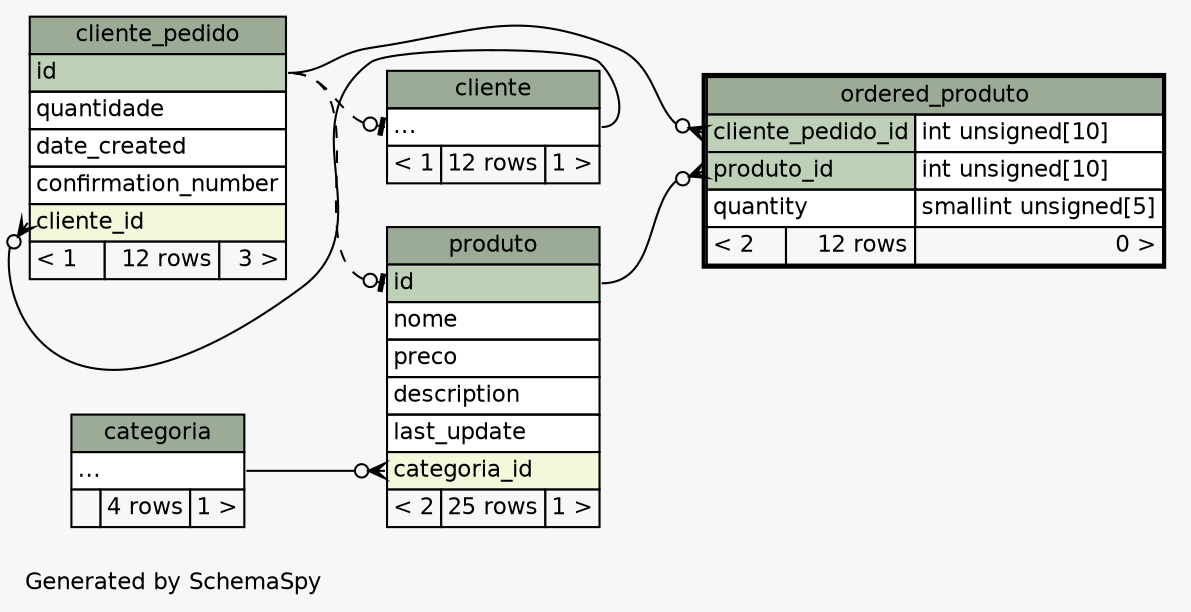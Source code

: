 // dot 2.38.0 on Linux 4.13.0-kali1-amd64
// SchemaSpy rev 590
digraph "impliedTwoDegreesRelationshipsDiagram" {
  graph [
    rankdir="RL"
    bgcolor="#f7f7f7"
    label="\nGenerated by SchemaSpy"
    labeljust="l"
    nodesep="0.18"
    ranksep="0.46"
    fontname="Helvetica"
    fontsize="11"
  ];
  node [
    fontname="Helvetica"
    fontsize="11"
    shape="plaintext"
  ];
  edge [
    arrowsize="0.8"
  ];
  "cliente":"elipses":w -> "cliente_pedido":"id":e [arrowhead=none dir=back arrowtail=teeodot style=dashed];
  "cliente_pedido":"cliente_id":w -> "cliente":"elipses":e [arrowhead=none dir=back arrowtail=crowodot];
  "ordered_produto":"cliente_pedido_id":w -> "cliente_pedido":"id":e [arrowhead=none dir=back arrowtail=crowodot];
  "ordered_produto":"produto_id":w -> "produto":"id":e [arrowhead=none dir=back arrowtail=crowodot];
  "produto":"categoria_id":w -> "categoria":"elipses":e [arrowhead=none dir=back arrowtail=crowodot];
  "produto":"id":w -> "cliente_pedido":"id":e [arrowhead=none dir=back arrowtail=teeodot style=dashed];
  "categoria" [
    label=<
    <TABLE BORDER="0" CELLBORDER="1" CELLSPACING="0" BGCOLOR="#ffffff">
      <TR><TD COLSPAN="3" BGCOLOR="#9bab96" ALIGN="CENTER">categoria</TD></TR>
      <TR><TD PORT="elipses" COLSPAN="3" ALIGN="LEFT">...</TD></TR>
      <TR><TD ALIGN="LEFT" BGCOLOR="#f7f7f7">  </TD><TD ALIGN="RIGHT" BGCOLOR="#f7f7f7">4 rows</TD><TD ALIGN="RIGHT" BGCOLOR="#f7f7f7">1 &gt;</TD></TR>
    </TABLE>>
    URL="categoria.html"
    tooltip="categoria"
  ];
  "cliente" [
    label=<
    <TABLE BORDER="0" CELLBORDER="1" CELLSPACING="0" BGCOLOR="#ffffff">
      <TR><TD COLSPAN="3" BGCOLOR="#9bab96" ALIGN="CENTER">cliente</TD></TR>
      <TR><TD PORT="elipses" COLSPAN="3" ALIGN="LEFT">...</TD></TR>
      <TR><TD ALIGN="LEFT" BGCOLOR="#f7f7f7">&lt; 1</TD><TD ALIGN="RIGHT" BGCOLOR="#f7f7f7">12 rows</TD><TD ALIGN="RIGHT" BGCOLOR="#f7f7f7">1 &gt;</TD></TR>
    </TABLE>>
    URL="cliente.html"
    tooltip="cliente"
  ];
  "cliente_pedido" [
    label=<
    <TABLE BORDER="0" CELLBORDER="1" CELLSPACING="0" BGCOLOR="#ffffff">
      <TR><TD COLSPAN="3" BGCOLOR="#9bab96" ALIGN="CENTER">cliente_pedido</TD></TR>
      <TR><TD PORT="id" COLSPAN="3" BGCOLOR="#bed1b8" ALIGN="LEFT">id</TD></TR>
      <TR><TD PORT="quantidade" COLSPAN="3" ALIGN="LEFT">quantidade</TD></TR>
      <TR><TD PORT="date_created" COLSPAN="3" ALIGN="LEFT">date_created</TD></TR>
      <TR><TD PORT="confirmation_number" COLSPAN="3" ALIGN="LEFT">confirmation_number</TD></TR>
      <TR><TD PORT="cliente_id" COLSPAN="3" BGCOLOR="#f4f7da" ALIGN="LEFT">cliente_id</TD></TR>
      <TR><TD ALIGN="LEFT" BGCOLOR="#f7f7f7">&lt; 1</TD><TD ALIGN="RIGHT" BGCOLOR="#f7f7f7">12 rows</TD><TD ALIGN="RIGHT" BGCOLOR="#f7f7f7">3 &gt;</TD></TR>
    </TABLE>>
    URL="cliente_pedido.html"
    tooltip="cliente_pedido"
  ];
  "ordered_produto" [
    label=<
    <TABLE BORDER="2" CELLBORDER="1" CELLSPACING="0" BGCOLOR="#ffffff">
      <TR><TD COLSPAN="3" BGCOLOR="#9bab96" ALIGN="CENTER">ordered_produto</TD></TR>
      <TR><TD PORT="cliente_pedido_id" COLSPAN="2" BGCOLOR="#bed1b8" ALIGN="LEFT">cliente_pedido_id</TD><TD PORT="cliente_pedido_id.type" ALIGN="LEFT">int unsigned[10]</TD></TR>
      <TR><TD PORT="produto_id" COLSPAN="2" BGCOLOR="#bed1b8" ALIGN="LEFT">produto_id</TD><TD PORT="produto_id.type" ALIGN="LEFT">int unsigned[10]</TD></TR>
      <TR><TD PORT="quantity" COLSPAN="2" ALIGN="LEFT">quantity</TD><TD PORT="quantity.type" ALIGN="LEFT">smallint unsigned[5]</TD></TR>
      <TR><TD ALIGN="LEFT" BGCOLOR="#f7f7f7">&lt; 2</TD><TD ALIGN="RIGHT" BGCOLOR="#f7f7f7">12 rows</TD><TD ALIGN="RIGHT" BGCOLOR="#f7f7f7">0 &gt;</TD></TR>
    </TABLE>>
    URL="ordered_produto.html"
    tooltip="ordered_produto"
  ];
  "produto" [
    label=<
    <TABLE BORDER="0" CELLBORDER="1" CELLSPACING="0" BGCOLOR="#ffffff">
      <TR><TD COLSPAN="3" BGCOLOR="#9bab96" ALIGN="CENTER">produto</TD></TR>
      <TR><TD PORT="id" COLSPAN="3" BGCOLOR="#bed1b8" ALIGN="LEFT">id</TD></TR>
      <TR><TD PORT="nome" COLSPAN="3" ALIGN="LEFT">nome</TD></TR>
      <TR><TD PORT="preco" COLSPAN="3" ALIGN="LEFT">preco</TD></TR>
      <TR><TD PORT="description" COLSPAN="3" ALIGN="LEFT">description</TD></TR>
      <TR><TD PORT="last_update" COLSPAN="3" ALIGN="LEFT">last_update</TD></TR>
      <TR><TD PORT="categoria_id" COLSPAN="3" BGCOLOR="#f4f7da" ALIGN="LEFT">categoria_id</TD></TR>
      <TR><TD ALIGN="LEFT" BGCOLOR="#f7f7f7">&lt; 2</TD><TD ALIGN="RIGHT" BGCOLOR="#f7f7f7">25 rows</TD><TD ALIGN="RIGHT" BGCOLOR="#f7f7f7">1 &gt;</TD></TR>
    </TABLE>>
    URL="produto.html"
    tooltip="produto"
  ];
}
